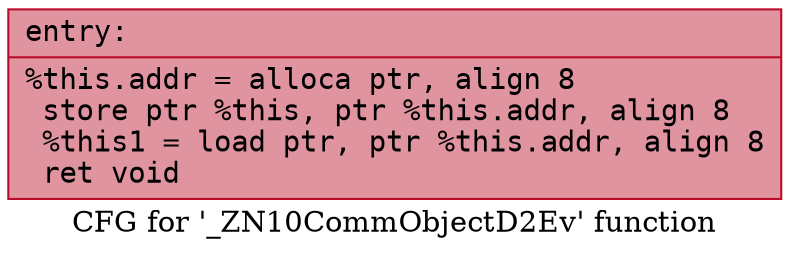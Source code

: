 digraph "CFG for '_ZN10CommObjectD2Ev' function" {
	label="CFG for '_ZN10CommObjectD2Ev' function";

	Node0x562da2021740 [shape=record,color="#b70d28ff", style=filled, fillcolor="#b70d2870" fontname="Courier",label="{entry:\l|  %this.addr = alloca ptr, align 8\l  store ptr %this, ptr %this.addr, align 8\l  %this1 = load ptr, ptr %this.addr, align 8\l  ret void\l}"];
}
